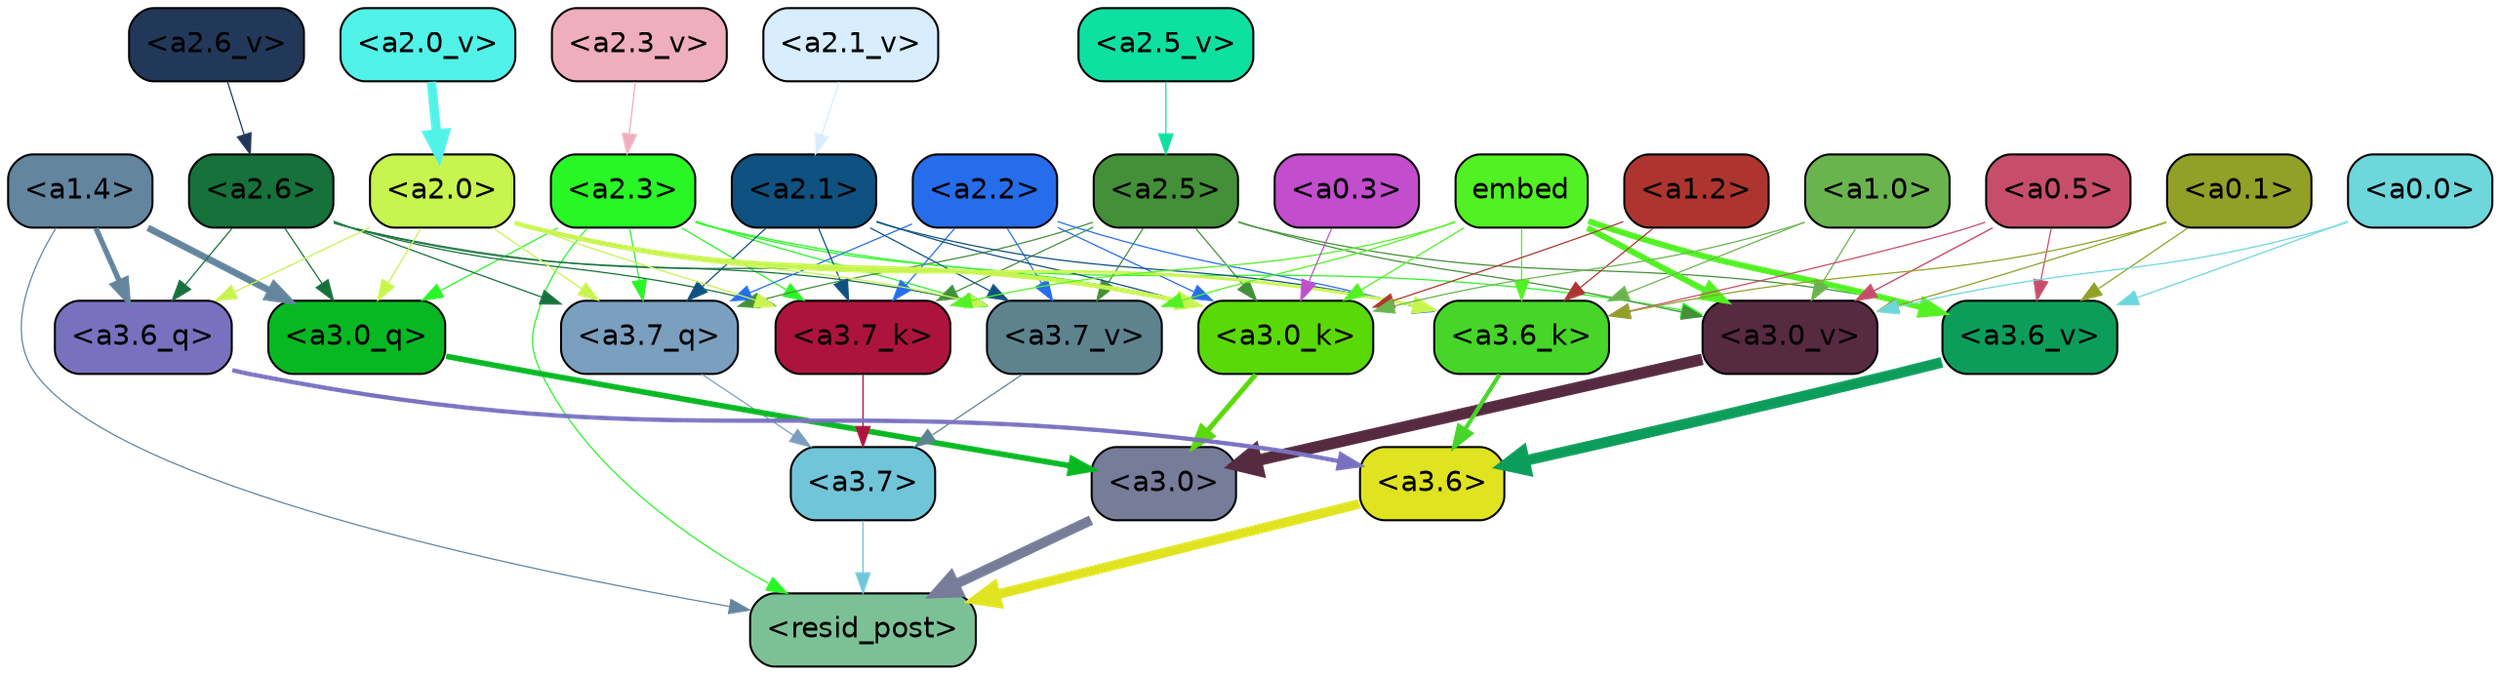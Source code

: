 strict digraph "" {
	graph [bgcolor=transparent,
		layout=dot,
		overlap=false,
		splines=true
	];
	"<a3.7>"	[color=black,
		fillcolor="#71c5d9",
		fontname=Helvetica,
		shape=box,
		style="filled, rounded"];
	"<resid_post>"	[color=black,
		fillcolor="#7cc196",
		fontname=Helvetica,
		shape=box,
		style="filled, rounded"];
	"<a3.7>" -> "<resid_post>"	[color="#71c5d9",
		penwidth=0.6];
	"<a3.6>"	[color=black,
		fillcolor="#e0e320",
		fontname=Helvetica,
		shape=box,
		style="filled, rounded"];
	"<a3.6>" -> "<resid_post>"	[color="#e0e320",
		penwidth=4.751612067222595];
	"<a3.0>"	[color=black,
		fillcolor="#777c99",
		fontname=Helvetica,
		shape=box,
		style="filled, rounded"];
	"<a3.0>" -> "<resid_post>"	[color="#777c99",
		penwidth=4.884142994880676];
	"<a2.3>"	[color=black,
		fillcolor="#28f725",
		fontname=Helvetica,
		shape=box,
		style="filled, rounded"];
	"<a2.3>" -> "<resid_post>"	[color="#28f725",
		penwidth=0.6];
	"<a3.7_q>"	[color=black,
		fillcolor="#7a9fbf",
		fontname=Helvetica,
		shape=box,
		style="filled, rounded"];
	"<a2.3>" -> "<a3.7_q>"	[color="#28f725",
		penwidth=0.6];
	"<a3.0_q>"	[color=black,
		fillcolor="#08b823",
		fontname=Helvetica,
		shape=box,
		style="filled, rounded"];
	"<a2.3>" -> "<a3.0_q>"	[color="#28f725",
		penwidth=0.6];
	"<a3.7_k>"	[color=black,
		fillcolor="#ad143d",
		fontname=Helvetica,
		shape=box,
		style="filled, rounded"];
	"<a2.3>" -> "<a3.7_k>"	[color="#28f725",
		penwidth=0.6];
	"<a3.0_k>"	[color=black,
		fillcolor="#59d908",
		fontname=Helvetica,
		shape=box,
		style="filled, rounded"];
	"<a2.3>" -> "<a3.0_k>"	[color="#28f725",
		penwidth=0.6];
	"<a3.7_v>"	[color=black,
		fillcolor="#5d838f",
		fontname=Helvetica,
		shape=box,
		style="filled, rounded"];
	"<a2.3>" -> "<a3.7_v>"	[color="#28f725",
		penwidth=0.6];
	"<a3.0_v>"	[color=black,
		fillcolor="#562a40",
		fontname=Helvetica,
		shape=box,
		style="filled, rounded"];
	"<a2.3>" -> "<a3.0_v>"	[color="#28f725",
		penwidth=0.6];
	"<a1.4>"	[color=black,
		fillcolor="#63859e",
		fontname=Helvetica,
		shape=box,
		style="filled, rounded"];
	"<a1.4>" -> "<resid_post>"	[color="#63859e",
		penwidth=0.6];
	"<a3.6_q>"	[color=black,
		fillcolor="#7971bf",
		fontname=Helvetica,
		shape=box,
		style="filled, rounded"];
	"<a1.4>" -> "<a3.6_q>"	[color="#63859e",
		penwidth=2.6469622254371643];
	"<a1.4>" -> "<a3.0_q>"	[color="#63859e",
		penwidth=3.3040847778320312];
	"<a3.7_q>" -> "<a3.7>"	[color="#7a9fbf",
		penwidth=0.6];
	"<a3.6_q>" -> "<a3.6>"	[color="#7971bf",
		penwidth=2.091020345687866];
	"<a3.0_q>" -> "<a3.0>"	[color="#08b823",
		penwidth=2.7421876192092896];
	"<a3.7_k>" -> "<a3.7>"	[color="#ad143d",
		penwidth=0.6];
	"<a3.6_k>"	[color=black,
		fillcolor="#46d528",
		fontname=Helvetica,
		shape=box,
		style="filled, rounded"];
	"<a3.6_k>" -> "<a3.6>"	[color="#46d528",
		penwidth=2.048597991466522];
	"<a3.0_k>" -> "<a3.0>"	[color="#59d908",
		penwidth=2.476402521133423];
	"<a3.7_v>" -> "<a3.7>"	[color="#5d838f",
		penwidth=0.6];
	"<a3.6_v>"	[color=black,
		fillcolor="#0d9d5b",
		fontname=Helvetica,
		shape=box,
		style="filled, rounded"];
	"<a3.6_v>" -> "<a3.6>"	[color="#0d9d5b",
		penwidth=5.2550448179244995];
	"<a3.0_v>" -> "<a3.0>"	[color="#562a40",
		penwidth=5.652270674705505];
	"<a2.6>"	[color=black,
		fillcolor="#16713b",
		fontname=Helvetica,
		shape=box,
		style="filled, rounded"];
	"<a2.6>" -> "<a3.7_q>"	[color="#16713b",
		penwidth=0.6];
	"<a2.6>" -> "<a3.6_q>"	[color="#16713b",
		penwidth=0.6];
	"<a2.6>" -> "<a3.0_q>"	[color="#16713b",
		penwidth=0.6];
	"<a2.6>" -> "<a3.7_k>"	[color="#16713b",
		penwidth=0.6];
	"<a2.6>" -> "<a3.0_k>"	[color="#16713b",
		penwidth=0.6];
	"<a2.6>" -> "<a3.7_v>"	[color="#16713b",
		penwidth=0.6];
	"<a2.5>"	[color=black,
		fillcolor="#439039",
		fontname=Helvetica,
		shape=box,
		style="filled, rounded"];
	"<a2.5>" -> "<a3.7_q>"	[color="#439039",
		penwidth=0.6];
	"<a2.5>" -> "<a3.7_k>"	[color="#439039",
		penwidth=0.6];
	"<a2.5>" -> "<a3.0_k>"	[color="#439039",
		penwidth=0.6];
	"<a2.5>" -> "<a3.7_v>"	[color="#439039",
		penwidth=0.6];
	"<a2.5>" -> "<a3.6_v>"	[color="#439039",
		penwidth=0.6];
	"<a2.5>" -> "<a3.0_v>"	[color="#439039",
		penwidth=0.6];
	"<a2.2>"	[color=black,
		fillcolor="#266dec",
		fontname=Helvetica,
		shape=box,
		style="filled, rounded"];
	"<a2.2>" -> "<a3.7_q>"	[color="#266dec",
		penwidth=0.6];
	"<a2.2>" -> "<a3.7_k>"	[color="#266dec",
		penwidth=0.6];
	"<a2.2>" -> "<a3.6_k>"	[color="#266dec",
		penwidth=0.6];
	"<a2.2>" -> "<a3.0_k>"	[color="#266dec",
		penwidth=0.6];
	"<a2.2>" -> "<a3.7_v>"	[color="#266dec",
		penwidth=0.6];
	"<a2.1>"	[color=black,
		fillcolor="#0f5180",
		fontname=Helvetica,
		shape=box,
		style="filled, rounded"];
	"<a2.1>" -> "<a3.7_q>"	[color="#0f5180",
		penwidth=0.6];
	"<a2.1>" -> "<a3.7_k>"	[color="#0f5180",
		penwidth=0.6];
	"<a2.1>" -> "<a3.6_k>"	[color="#0f5180",
		penwidth=0.6];
	"<a2.1>" -> "<a3.0_k>"	[color="#0f5180",
		penwidth=0.6];
	"<a2.1>" -> "<a3.7_v>"	[color="#0f5180",
		penwidth=0.6];
	"<a2.0>"	[color=black,
		fillcolor="#c7f44f",
		fontname=Helvetica,
		shape=box,
		style="filled, rounded"];
	"<a2.0>" -> "<a3.7_q>"	[color="#c7f44f",
		penwidth=0.6];
	"<a2.0>" -> "<a3.6_q>"	[color="#c7f44f",
		penwidth=0.6];
	"<a2.0>" -> "<a3.0_q>"	[color="#c7f44f",
		penwidth=0.6];
	"<a2.0>" -> "<a3.7_k>"	[color="#c7f44f",
		penwidth=0.6];
	"<a2.0>" -> "<a3.6_k>"	[color="#c7f44f",
		penwidth=1.4757367372512817];
	"<a2.0>" -> "<a3.0_k>"	[color="#c7f44f",
		penwidth=2.2137351036071777];
	"<a2.0>" -> "<a3.7_v>"	[color="#c7f44f",
		penwidth=0.6];
	embed	[color=black,
		fillcolor="#52f123",
		fontname=Helvetica,
		shape=box,
		style="filled, rounded"];
	embed -> "<a3.7_k>"	[color="#52f123",
		penwidth=0.6];
	embed -> "<a3.6_k>"	[color="#52f123",
		penwidth=0.6];
	embed -> "<a3.0_k>"	[color="#52f123",
		penwidth=0.6];
	embed -> "<a3.7_v>"	[color="#52f123",
		penwidth=0.6];
	embed -> "<a3.6_v>"	[color="#52f123",
		penwidth=2.9582033157348633];
	embed -> "<a3.0_v>"	[color="#52f123",
		penwidth=2.972973108291626];
	"<a1.2>"	[color=black,
		fillcolor="#ae352f",
		fontname=Helvetica,
		shape=box,
		style="filled, rounded"];
	"<a1.2>" -> "<a3.6_k>"	[color="#ae352f",
		penwidth=0.6];
	"<a1.2>" -> "<a3.0_k>"	[color="#ae352f",
		penwidth=0.6];
	"<a1.0>"	[color=black,
		fillcolor="#6ab44e",
		fontname=Helvetica,
		shape=box,
		style="filled, rounded"];
	"<a1.0>" -> "<a3.6_k>"	[color="#6ab44e",
		penwidth=0.6];
	"<a1.0>" -> "<a3.0_k>"	[color="#6ab44e",
		penwidth=0.6];
	"<a1.0>" -> "<a3.0_v>"	[color="#6ab44e",
		penwidth=0.6];
	"<a0.5>"	[color=black,
		fillcolor="#c64e6b",
		fontname=Helvetica,
		shape=box,
		style="filled, rounded"];
	"<a0.5>" -> "<a3.6_k>"	[color="#c64e6b",
		penwidth=0.6];
	"<a0.5>" -> "<a3.6_v>"	[color="#c64e6b",
		penwidth=0.6];
	"<a0.5>" -> "<a3.0_v>"	[color="#c64e6b",
		penwidth=0.6790935099124908];
	"<a0.1>"	[color=black,
		fillcolor="#91a127",
		fontname=Helvetica,
		shape=box,
		style="filled, rounded"];
	"<a0.1>" -> "<a3.6_k>"	[color="#91a127",
		penwidth=0.6];
	"<a0.1>" -> "<a3.6_v>"	[color="#91a127",
		penwidth=0.6];
	"<a0.1>" -> "<a3.0_v>"	[color="#91a127",
		penwidth=0.6];
	"<a0.3>"	[color=black,
		fillcolor="#c24dcd",
		fontname=Helvetica,
		shape=box,
		style="filled, rounded"];
	"<a0.3>" -> "<a3.0_k>"	[color="#c24dcd",
		penwidth=0.6];
	"<a0.0>"	[color=black,
		fillcolor="#6ed7db",
		fontname=Helvetica,
		shape=box,
		style="filled, rounded"];
	"<a0.0>" -> "<a3.6_v>"	[color="#6ed7db",
		penwidth=0.6];
	"<a0.0>" -> "<a3.0_v>"	[color="#6ed7db",
		penwidth=0.6];
	"<a2.6_v>"	[color=black,
		fillcolor="#213859",
		fontname=Helvetica,
		shape=box,
		style="filled, rounded"];
	"<a2.6_v>" -> "<a2.6>"	[color="#213859",
		penwidth=0.6];
	"<a2.5_v>"	[color=black,
		fillcolor="#0ee0a1",
		fontname=Helvetica,
		shape=box,
		style="filled, rounded"];
	"<a2.5_v>" -> "<a2.5>"	[color="#0ee0a1",
		penwidth=0.6];
	"<a2.3_v>"	[color=black,
		fillcolor="#efaebd",
		fontname=Helvetica,
		shape=box,
		style="filled, rounded"];
	"<a2.3_v>" -> "<a2.3>"	[color="#efaebd",
		penwidth=0.6];
	"<a2.1_v>"	[color=black,
		fillcolor="#d8edfd",
		fontname=Helvetica,
		shape=box,
		style="filled, rounded"];
	"<a2.1_v>" -> "<a2.1>"	[color="#d8edfd",
		penwidth=0.6];
	"<a2.0_v>"	[color=black,
		fillcolor="#51f2e8",
		fontname=Helvetica,
		shape=box,
		style="filled, rounded"];
	"<a2.0_v>" -> "<a2.0>"	[color="#51f2e8",
		penwidth=4.5950857400894165];
}
